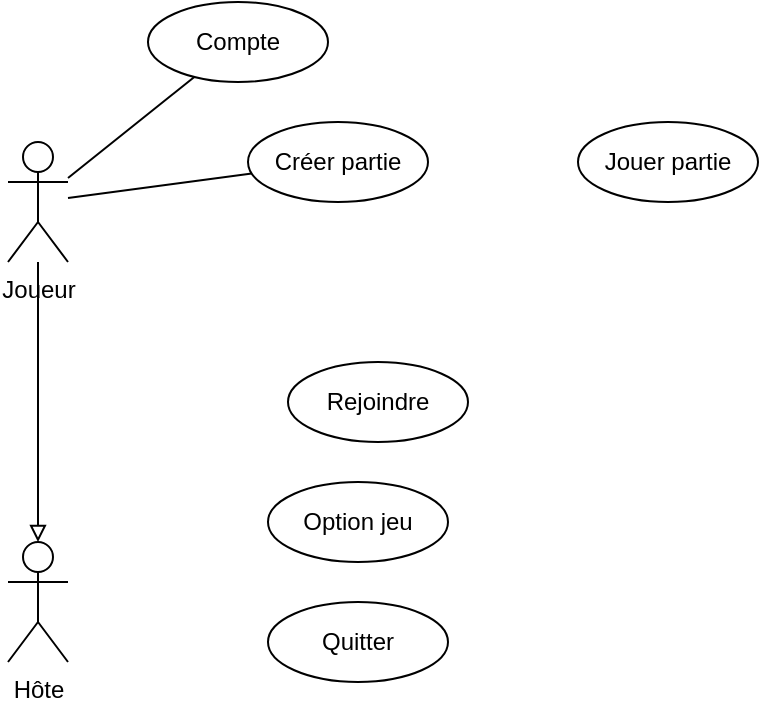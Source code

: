 <mxfile version="22.1.5" type="github">
  <diagram name="Page-1" id="2YBvvXClWsGukQMizWep">
    <mxGraphModel dx="724" dy="423" grid="1" gridSize="10" guides="1" tooltips="1" connect="1" arrows="1" fold="1" page="1" pageScale="1" pageWidth="850" pageHeight="1100" math="0" shadow="0">
      <root>
        <mxCell id="0" />
        <mxCell id="1" parent="0" />
        <mxCell id="zI1h7x5sEJhRS2WGcgBx-1" value="Joueur" style="shape=umlActor;verticalLabelPosition=bottom;verticalAlign=top;html=1;outlineConnect=0;" vertex="1" parent="1">
          <mxGeometry x="140" y="160" width="30" height="60" as="geometry" />
        </mxCell>
        <mxCell id="zI1h7x5sEJhRS2WGcgBx-2" value="Hôte" style="shape=umlActor;verticalLabelPosition=bottom;verticalAlign=top;html=1;outlineConnect=0;" vertex="1" parent="1">
          <mxGeometry x="140" y="360" width="30" height="60" as="geometry" />
        </mxCell>
        <mxCell id="zI1h7x5sEJhRS2WGcgBx-3" value="Compte" style="ellipse;whiteSpace=wrap;html=1;" vertex="1" parent="1">
          <mxGeometry x="210" y="90" width="90" height="40" as="geometry" />
        </mxCell>
        <mxCell id="zI1h7x5sEJhRS2WGcgBx-4" value="Créer partie" style="ellipse;whiteSpace=wrap;html=1;" vertex="1" parent="1">
          <mxGeometry x="260" y="150" width="90" height="40" as="geometry" />
        </mxCell>
        <mxCell id="zI1h7x5sEJhRS2WGcgBx-5" value="Rejoindre" style="ellipse;whiteSpace=wrap;html=1;" vertex="1" parent="1">
          <mxGeometry x="280" y="270" width="90" height="40" as="geometry" />
        </mxCell>
        <mxCell id="zI1h7x5sEJhRS2WGcgBx-6" value="Quitter" style="ellipse;whiteSpace=wrap;html=1;" vertex="1" parent="1">
          <mxGeometry x="270" y="390" width="90" height="40" as="geometry" />
        </mxCell>
        <mxCell id="zI1h7x5sEJhRS2WGcgBx-7" value="Option jeu" style="ellipse;whiteSpace=wrap;html=1;" vertex="1" parent="1">
          <mxGeometry x="270" y="330" width="90" height="40" as="geometry" />
        </mxCell>
        <mxCell id="zI1h7x5sEJhRS2WGcgBx-8" value="Jouer partie" style="ellipse;whiteSpace=wrap;html=1;" vertex="1" parent="1">
          <mxGeometry x="425" y="150" width="90" height="40" as="geometry" />
        </mxCell>
        <mxCell id="zI1h7x5sEJhRS2WGcgBx-9" value="" style="endArrow=none;html=1;rounded=0;" edge="1" parent="1" source="zI1h7x5sEJhRS2WGcgBx-1" target="zI1h7x5sEJhRS2WGcgBx-3">
          <mxGeometry width="50" height="50" relative="1" as="geometry">
            <mxPoint x="190" y="310" as="sourcePoint" />
            <mxPoint x="240" y="260" as="targetPoint" />
          </mxGeometry>
        </mxCell>
        <mxCell id="zI1h7x5sEJhRS2WGcgBx-10" value="" style="endArrow=none;html=1;rounded=0;" edge="1" parent="1" source="zI1h7x5sEJhRS2WGcgBx-1" target="zI1h7x5sEJhRS2WGcgBx-4">
          <mxGeometry width="50" height="50" relative="1" as="geometry">
            <mxPoint x="180" y="188" as="sourcePoint" />
            <mxPoint x="243" y="137" as="targetPoint" />
          </mxGeometry>
        </mxCell>
        <mxCell id="zI1h7x5sEJhRS2WGcgBx-11" value="" style="endArrow=none;html=1;rounded=0;startArrow=block;startFill=0;" edge="1" parent="1" source="zI1h7x5sEJhRS2WGcgBx-2" target="zI1h7x5sEJhRS2WGcgBx-1">
          <mxGeometry width="50" height="50" relative="1" as="geometry">
            <mxPoint x="272" y="186" as="sourcePoint" />
            <mxPoint x="180" y="198" as="targetPoint" />
          </mxGeometry>
        </mxCell>
      </root>
    </mxGraphModel>
  </diagram>
</mxfile>
